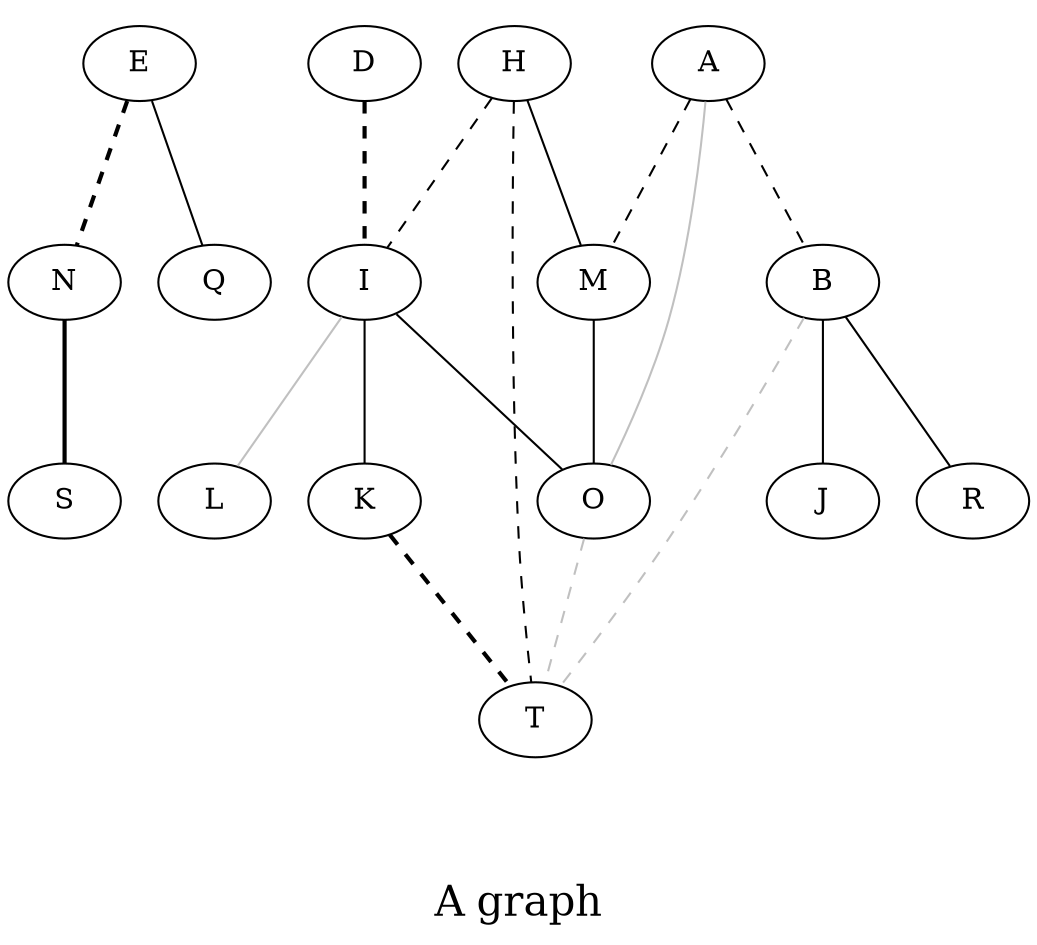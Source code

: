 Digraph G {
K="0.3";
ratio="0.75";
label = "\n\n A graph ";
fontsize=20;
"N" -> "S" [dir="none", color=black, style="solid,setlinewidth(2)"];
"E" -> "N" [dir="none", color=black, style="dashed,setlinewidth(2)"];
"D" -> "I" [dir="none", color=black, style="dashed,setlinewidth(2)"];
"K" -> "T" [dir="none", color=black, style="dashed,setlinewidth(2)"];
"B" -> "R" [dir="none", color=black, style="solid,setlinewidth(1)"];
"A" -> "B" [dir="none", color=black, style="dashed,setlinewidth(1)"];
"A" -> "M" [dir="none", color=black, style="dashed,setlinewidth(1)"];
"E" -> "Q" [dir="none", color=black, style="solid,setlinewidth(1)"];
"M" -> "O" [dir="none", color=black, style="solid,setlinewidth(1)"];
"B" -> "J" [dir="none", color=black, style="solid,setlinewidth(1)"];
"H" -> "T" [dir="none", color=black, style="dashed,setlinewidth(1)"];
"I" -> "K" [dir="none", color=black, style="solid,setlinewidth(1)"];
"I" -> "O" [dir="none", color=black, style="solid,setlinewidth(1)"];
"H" -> "M" [dir="none", color=black, style="solid,setlinewidth(1)"];
"H" -> "I" [dir="none", color=black, style="dashed,setlinewidth(1)"];
"A" -> "O" [dir="none", color=grey, style="solid,setlinewidth(1)"];
"B" -> "T" [dir="none", color=grey, style="dashed,setlinewidth(1)"];
"O" -> "T" [dir="none", color=grey, style="dashed,setlinewidth(1)"];
"I" -> "L" [dir="none", color=grey, style="solid,setlinewidth(1)"];
}
